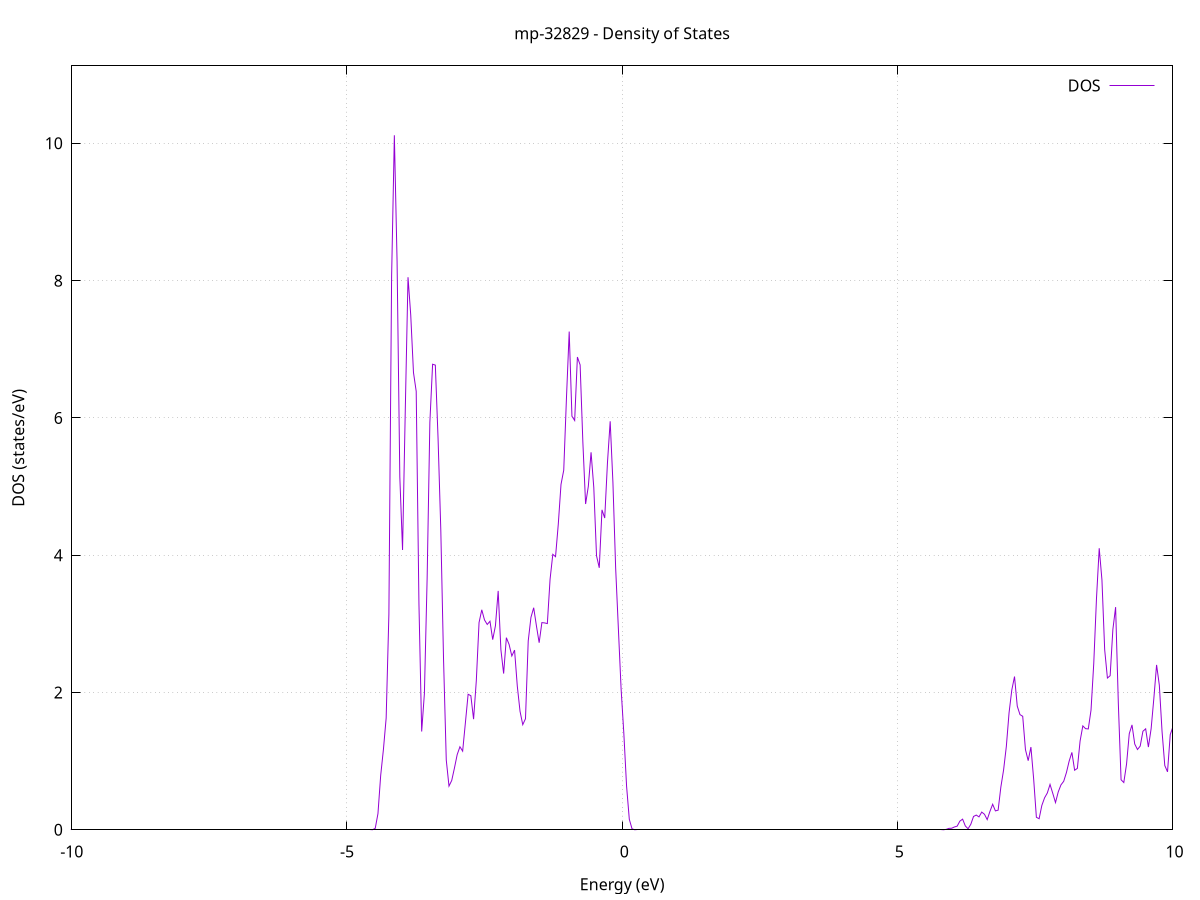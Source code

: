 set title 'mp-32829 - Density of States'
set xlabel 'Energy (eV)'
set ylabel 'DOS (states/eV)'
set grid
set xrange [-10:10]
set yrange [0:11.129]
set xzeroaxis lt -1
set terminal png size 800,600
set output 'mp-32829_dos_gnuplot.png'
plot '-' using 1:2 with lines title 'DOS'
-75.126200 0.000000
-75.076500 0.000000
-75.026900 0.000000
-74.977300 0.000000
-74.927600 0.000000
-74.878000 0.000000
-74.828300 0.000000
-74.778700 0.000000
-74.729100 0.000000
-74.679400 0.000000
-74.629800 0.000000
-74.580100 0.000000
-74.530500 0.000000
-74.480900 0.000000
-74.431200 0.000000
-74.381600 0.000000
-74.331900 0.000000
-74.282300 0.000000
-74.232600 0.000000
-74.183000 0.000000
-74.133400 0.000000
-74.083700 0.000000
-74.034100 0.000000
-73.984400 0.000000
-73.934800 0.000000
-73.885200 0.000000
-73.835500 0.000000
-73.785900 0.000000
-73.736200 0.000000
-73.686600 0.000000
-73.636900 0.000000
-73.587300 0.000000
-73.537700 0.000000
-73.488000 0.000000
-73.438400 0.000000
-73.388700 0.000000
-73.339100 0.000000
-73.289500 0.000000
-73.239800 0.000000
-73.190200 0.000000
-73.140500 0.000000
-73.090900 0.000000
-73.041300 0.000000
-72.991600 0.000000
-72.942000 0.000000
-72.892300 0.000000
-72.842700 0.000000
-72.793000 0.000000
-72.743400 0.000000
-72.693800 0.000000
-72.644100 0.000000
-72.594500 0.000000
-72.544800 0.000000
-72.495200 0.000000
-72.445600 0.000000
-72.395900 0.000000
-72.346300 0.000000
-72.296600 0.000000
-72.247000 0.000000
-72.197300 0.000000
-72.147700 0.000000
-72.098100 0.000000
-72.048400 0.000000
-71.998800 0.000000
-71.949100 0.000000
-71.899500 0.000000
-71.849900 0.000000
-71.800200 0.000000
-71.750600 0.000000
-71.700900 0.000000
-71.651300 0.000000
-71.601700 0.000000
-71.552000 0.000000
-71.502400 0.000000
-71.452700 0.000000
-71.403100 0.000000
-71.353400 0.000000
-71.303800 0.000000
-71.254200 0.000000
-71.204500 0.000000
-71.154900 0.000000
-71.105200 0.000000
-71.055600 0.000000
-71.006000 0.000000
-70.956300 0.000000
-70.906700 0.000000
-70.857000 0.000000
-70.807400 0.000000
-70.757700 0.000400
-70.708100 0.072500
-70.658500 1.942000
-70.608800 9.040700
-70.559200 7.857200
-70.509500 3.198800
-70.459900 14.294000
-70.410300 19.071900
-70.360600 4.747600
-70.311000 0.206900
-70.261300 0.001500
-70.211700 0.000000
-70.162100 0.000000
-70.112400 0.000000
-70.062800 0.000000
-70.013100 0.000000
-69.963500 0.000000
-69.913800 0.000000
-69.864200 0.000000
-69.814600 0.000000
-69.764900 0.000000
-69.715300 0.000000
-69.665600 0.000000
-69.616000 0.000000
-69.566400 0.000000
-69.516700 0.000000
-69.467100 0.000000
-69.417400 0.000000
-69.367800 0.000000
-69.318100 0.000000
-69.268500 0.000000
-69.218900 0.000000
-69.169200 0.000000
-69.119600 0.000000
-69.069900 0.000000
-69.020300 0.000000
-68.970700 0.000000
-68.921000 0.000000
-68.871400 0.000000
-68.821700 0.000000
-68.772100 0.000000
-68.722500 0.000000
-68.672800 0.000000
-68.623200 0.000000
-68.573500 0.000000
-68.523900 0.000000
-68.474200 0.000000
-68.424600 0.000000
-68.375000 0.000000
-68.325300 0.000000
-68.275700 0.000000
-68.226000 0.000000
-68.176400 0.000000
-68.126800 0.000000
-68.077100 0.000000
-68.027500 0.000000
-67.977800 0.000000
-67.928200 0.000000
-67.878500 0.000000
-67.828900 0.000000
-67.779300 0.000000
-67.729600 0.000000
-67.680000 0.000000
-67.630300 0.000000
-67.580700 0.000000
-67.531100 0.000000
-67.481400 0.000000
-67.431800 0.000000
-67.382100 0.000000
-67.332500 0.000000
-67.282900 0.000000
-67.233200 0.000000
-67.183600 0.000000
-67.133900 0.000000
-67.084300 0.000000
-67.034600 0.000000
-66.985000 0.000000
-66.935400 0.000000
-66.885700 0.000000
-66.836100 0.000000
-66.786400 0.000000
-66.736800 0.000000
-66.687200 0.000000
-66.637500 0.000000
-66.587900 0.000000
-66.538200 0.000000
-66.488600 0.000000
-66.438900 0.000000
-66.389300 0.000000
-66.339700 0.000000
-66.290000 0.000000
-66.240400 0.000000
-66.190700 0.000000
-66.141100 0.000000
-66.091500 0.000000
-66.041800 0.000000
-65.992200 0.000000
-65.942500 0.000000
-65.892900 0.000000
-65.843300 0.000000
-65.793600 0.000000
-65.744000 0.000000
-65.694300 0.000000
-65.644700 0.000000
-65.595000 0.000000
-65.545400 0.000000
-65.495800 0.000000
-65.446100 0.000000
-65.396500 0.000000
-65.346800 0.000000
-65.297200 0.000000
-65.247600 0.000000
-65.197900 0.000000
-65.148300 0.000000
-65.098600 0.000000
-65.049000 0.000000
-64.999300 0.000000
-64.949700 0.000000
-64.900100 0.000000
-64.850400 0.000000
-64.800800 0.000000
-64.751100 0.000000
-64.701500 0.000000
-64.651900 0.000000
-64.602200 0.000000
-64.552600 0.000000
-64.502900 0.000000
-64.453300 0.000000
-64.403700 0.000000
-64.354000 0.000000
-64.304400 0.000000
-64.254700 0.000000
-64.205100 0.000000
-64.155400 0.000000
-64.105800 0.000000
-64.056200 0.000000
-64.006500 0.000000
-63.956900 0.000000
-63.907200 0.000000
-63.857600 0.000000
-63.808000 0.000000
-63.758300 0.000000
-63.708700 0.000000
-63.659000 0.000000
-63.609400 0.000000
-63.559700 0.000000
-63.510100 0.000000
-63.460500 0.000000
-63.410800 0.000000
-63.361200 0.000000
-63.311500 0.000000
-63.261900 0.000000
-63.212300 0.000000
-63.162600 0.000000
-63.113000 0.000000
-63.063300 0.000000
-63.013700 0.000000
-62.964100 0.000000
-62.914400 0.000000
-62.864800 0.000000
-62.815100 0.000000
-62.765500 0.000000
-62.715800 0.000000
-62.666200 0.000000
-62.616600 0.000000
-62.566900 0.000000
-62.517300 0.000000
-62.467600 0.000000
-62.418000 0.000000
-62.368400 0.000000
-62.318700 0.000000
-62.269100 0.000000
-62.219400 0.000000
-62.169800 0.000000
-62.120100 0.000000
-62.070500 0.000000
-62.020900 0.000000
-61.971200 0.000000
-61.921600 0.000000
-61.871900 0.000000
-61.822300 0.000000
-61.772700 0.000000
-61.723000 0.000000
-61.673400 0.000000
-61.623700 0.000000
-61.574100 0.000000
-61.524500 0.000000
-61.474800 0.000000
-61.425200 0.000000
-61.375500 0.000000
-61.325900 0.000000
-61.276200 0.000000
-61.226600 0.000000
-61.177000 0.000000
-61.127300 0.000000
-61.077700 0.000000
-61.028000 0.000000
-60.978400 0.000000
-60.928800 0.000000
-60.879100 0.000000
-60.829500 0.000000
-60.779800 0.000000
-60.730200 0.000000
-60.680500 0.000000
-60.630900 0.000000
-60.581300 0.000000
-60.531600 0.000000
-60.482000 0.000000
-60.432300 0.000000
-60.382700 0.000000
-60.333100 0.000000
-60.283400 0.000000
-60.233800 0.000000
-60.184100 0.000000
-60.134500 0.000000
-60.084900 0.000000
-60.035200 0.000000
-59.985600 0.000000
-59.935900 0.000000
-59.886300 0.000000
-59.836600 0.000000
-59.787000 0.000000
-59.737400 0.000000
-59.687700 0.000000
-59.638100 0.000000
-59.588400 0.000000
-59.538800 0.000000
-59.489200 0.000000
-59.439500 0.000000
-59.389900 0.000000
-59.340200 0.000000
-59.290600 0.000000
-59.240900 0.000000
-59.191300 0.000000
-59.141700 0.000000
-59.092000 0.000000
-59.042400 0.000000
-58.992700 0.000000
-58.943100 0.000000
-58.893500 0.000000
-58.843800 0.000000
-58.794200 0.000000
-58.744500 0.000000
-58.694900 0.000000
-58.645300 0.000000
-58.595600 0.000000
-58.546000 0.000000
-58.496300 0.000000
-58.446700 0.000000
-58.397000 0.000000
-58.347400 0.000000
-58.297800 0.000000
-58.248100 0.000000
-58.198500 0.000000
-58.148800 0.000000
-58.099200 0.000000
-58.049600 0.000000
-57.999900 0.000000
-57.950300 0.000000
-57.900600 0.000000
-57.851000 0.000000
-57.801300 0.000000
-57.751700 0.000000
-57.702100 0.000000
-57.652400 0.000000
-57.602800 0.000000
-57.553100 0.000000
-57.503500 0.000000
-57.453900 0.000000
-57.404200 0.000000
-57.354600 0.000000
-57.304900 0.000000
-57.255300 0.000000
-57.205700 0.000000
-57.156000 0.000000
-57.106400 0.000000
-57.056700 0.000000
-57.007100 0.000000
-56.957400 0.000000
-56.907800 0.000000
-56.858200 0.000000
-56.808500 0.000000
-56.758900 0.000000
-56.709200 0.000000
-56.659600 0.000000
-56.610000 0.000000
-56.560300 0.000000
-56.510700 0.000000
-56.461000 0.000000
-56.411400 0.000000
-56.361700 0.000000
-56.312100 0.000000
-56.262500 0.000000
-56.212800 0.000000
-56.163200 0.000000
-56.113500 0.000000
-56.063900 0.000000
-56.014300 0.000000
-55.964600 0.000000
-55.915000 0.000000
-55.865300 0.000000
-55.815700 0.000000
-55.766100 0.000000
-55.716400 0.000000
-55.666800 0.000000
-55.617100 0.000000
-55.567500 0.000000
-55.517800 0.000000
-55.468200 0.000000
-55.418600 0.000000
-55.368900 0.000000
-55.319300 0.000000
-55.269600 0.000000
-55.220000 0.000000
-55.170400 0.000000
-55.120700 0.000000
-55.071100 0.000000
-55.021400 0.000000
-54.971800 0.000000
-54.922100 0.000000
-54.872500 0.000000
-54.822900 0.000000
-54.773200 0.000000
-54.723600 0.000000
-54.673900 0.000000
-54.624300 0.000000
-54.574700 0.000000
-54.525000 0.000000
-54.475400 0.000000
-54.425700 0.000000
-54.376100 0.000000
-54.326500 0.000000
-54.276800 0.000000
-54.227200 0.000000
-54.177500 0.000000
-54.127900 0.000000
-54.078200 0.000000
-54.028600 0.000000
-53.979000 0.000000
-53.929300 0.000000
-53.879700 0.000000
-53.830000 0.000000
-53.780400 0.000000
-53.730800 0.000000
-53.681100 0.000000
-53.631500 0.000000
-53.581800 0.000000
-53.532200 0.000000
-53.482500 0.000000
-53.432900 0.000000
-53.383300 0.000000
-53.333600 0.000000
-53.284000 0.000000
-53.234300 0.000000
-53.184700 0.000000
-53.135100 0.000000
-53.085400 0.000000
-53.035800 0.000000
-52.986100 0.000000
-52.936500 0.000000
-52.886900 0.000000
-52.837200 0.000000
-52.787600 0.000000
-52.737900 0.000000
-52.688300 0.000000
-52.638600 0.000000
-52.589000 0.000000
-52.539400 0.000000
-52.489700 0.000000
-52.440100 0.000000
-52.390400 0.000000
-52.340800 0.000000
-52.291200 0.000000
-52.241500 0.000000
-52.191900 0.000000
-52.142200 0.000000
-52.092600 0.000000
-52.042900 0.000000
-51.993300 0.000000
-51.943700 0.000000
-51.894000 0.000000
-51.844400 0.000000
-51.794700 0.000000
-51.745100 0.000000
-51.695500 0.000000
-51.645800 0.000000
-51.596200 0.000000
-51.546500 0.000000
-51.496900 0.000000
-51.447300 0.000000
-51.397600 0.000000
-51.348000 0.000000
-51.298300 0.000000
-51.248700 0.000000
-51.199000 0.000000
-51.149400 0.000000
-51.099800 0.000000
-51.050100 0.000000
-51.000500 0.000000
-50.950800 0.000000
-50.901200 0.000000
-50.851600 0.000000
-50.801900 0.000000
-50.752300 0.000000
-50.702600 0.000000
-50.653000 0.000000
-50.603300 0.000000
-50.553700 0.000000
-50.504100 0.000000
-50.454400 0.000000
-50.404800 0.000000
-50.355100 0.000000
-50.305500 0.000000
-50.255900 0.000000
-50.206200 0.000000
-50.156600 0.000000
-50.106900 0.000000
-50.057300 0.000000
-50.007700 0.000000
-49.958000 0.000000
-49.908400 0.000000
-49.858700 0.000000
-49.809100 0.000000
-49.759400 0.000000
-49.709800 0.000000
-49.660200 0.000000
-49.610500 0.000000
-49.560900 0.000000
-49.511200 0.000000
-49.461600 0.000000
-49.412000 0.000000
-49.362300 0.000000
-49.312700 0.000000
-49.263000 0.000000
-49.213400 0.000000
-49.163700 0.000000
-49.114100 0.000000
-49.064500 0.000000
-49.014800 0.000000
-48.965200 0.000000
-48.915500 0.000000
-48.865900 0.000000
-48.816300 0.000000
-48.766600 0.000000
-48.717000 0.000000
-48.667300 0.000000
-48.617700 0.000000
-48.568100 0.000000
-48.518400 0.000000
-48.468800 0.000000
-48.419100 0.000000
-48.369500 0.000000
-48.319800 0.000000
-48.270200 0.000000
-48.220600 0.000000
-48.170900 0.000000
-48.121300 0.000000
-48.071600 0.000000
-48.022000 0.000000
-47.972400 0.000000
-47.922700 0.000000
-47.873100 0.000000
-47.823400 0.000000
-47.773800 0.000000
-47.724100 0.000000
-47.674500 0.000000
-47.624900 0.000000
-47.575200 0.000000
-47.525600 0.000000
-47.475900 0.000000
-47.426300 0.000000
-47.376700 0.000000
-47.327000 0.000000
-47.277400 0.000000
-47.227700 0.000000
-47.178100 0.000000
-47.128400 0.000000
-47.078800 0.000000
-47.029200 0.000000
-46.979500 0.000000
-46.929900 0.000000
-46.880200 0.000000
-46.830600 0.000000
-46.781000 0.000000
-46.731300 0.000000
-46.681700 0.000000
-46.632000 0.000000
-46.582400 0.000000
-46.532800 0.000000
-46.483100 0.000000
-46.433500 0.000000
-46.383800 0.000000
-46.334200 0.000000
-46.284500 0.000000
-46.234900 0.000000
-46.185300 0.000000
-46.135600 0.000000
-46.086000 0.000000
-46.036300 0.000000
-45.986700 0.000000
-45.937100 0.000000
-45.887400 0.000000
-45.837800 0.000000
-45.788100 0.000000
-45.738500 0.000000
-45.688800 0.000000
-45.639200 0.000000
-45.589600 0.000000
-45.539900 0.000000
-45.490300 0.000000
-45.440600 0.000000
-45.391000 0.000000
-45.341400 0.000000
-45.291700 0.000000
-45.242100 0.000000
-45.192400 0.000000
-45.142800 0.000000
-45.093200 0.000000
-45.043500 0.000000
-44.993900 0.000000
-44.944200 0.000000
-44.894600 0.000000
-44.844900 0.000000
-44.795300 0.000000
-44.745700 0.000000
-44.696000 0.000000
-44.646400 0.000000
-44.596700 0.000000
-44.547100 0.000000
-44.497500 0.000000
-44.447800 0.000000
-44.398200 0.000000
-44.348500 0.000000
-44.298900 0.000000
-44.249200 0.000000
-44.199600 0.000000
-44.150000 0.000000
-44.100300 0.000000
-44.050700 0.000000
-44.001000 0.000000
-43.951400 0.000000
-43.901800 0.000000
-43.852100 0.000000
-43.802500 0.000000
-43.752800 0.000000
-43.703200 0.000000
-43.653600 0.000000
-43.603900 0.000000
-43.554300 0.000000
-43.504600 0.000000
-43.455000 0.000000
-43.405300 0.000000
-43.355700 0.000000
-43.306100 0.000000
-43.256400 0.000000
-43.206800 0.000000
-43.157100 0.000000
-43.107500 0.000000
-43.057900 0.000000
-43.008200 0.000000
-42.958600 0.000000
-42.908900 0.000000
-42.859300 0.000000
-42.809600 0.000000
-42.760000 0.000000
-42.710400 0.000000
-42.660700 0.000000
-42.611100 0.000000
-42.561400 0.000000
-42.511800 0.000000
-42.462200 0.000000
-42.412500 0.000000
-42.362900 0.000000
-42.313200 0.000000
-42.263600 0.000000
-42.214000 0.000000
-42.164300 0.000000
-42.114700 0.000000
-42.065000 0.000000
-42.015400 0.000000
-41.965700 0.000000
-41.916100 0.000000
-41.866500 0.000000
-41.816800 0.000000
-41.767200 0.000000
-41.717500 0.000000
-41.667900 0.000000
-41.618300 0.000000
-41.568600 0.000000
-41.519000 0.000000
-41.469300 0.000000
-41.419700 0.000000
-41.370000 0.000000
-41.320400 0.000000
-41.270800 0.000000
-41.221100 0.000000
-41.171500 0.000000
-41.121800 0.000000
-41.072200 0.000000
-41.022600 0.000000
-40.972900 0.000000
-40.923300 0.000000
-40.873600 0.000000
-40.824000 0.000000
-40.774400 0.000000
-40.724700 0.000000
-40.675100 0.000000
-40.625400 0.000000
-40.575800 0.000000
-40.526100 0.000000
-40.476500 0.000000
-40.426900 0.000000
-40.377200 0.000000
-40.327600 0.000000
-40.277900 0.000000
-40.228300 0.000000
-40.178700 0.000000
-40.129000 0.000000
-40.079400 0.000000
-40.029700 0.000000
-39.980100 0.000000
-39.930400 0.000000
-39.880800 0.000000
-39.831200 0.000000
-39.781500 0.000000
-39.731900 0.000000
-39.682200 0.000000
-39.632600 0.000000
-39.583000 0.000000
-39.533300 0.000000
-39.483700 0.000000
-39.434000 0.000000
-39.384400 0.000000
-39.334800 0.000000
-39.285100 0.000000
-39.235500 0.000000
-39.185800 0.000000
-39.136200 0.000000
-39.086500 0.000000
-39.036900 0.000000
-38.987300 0.000000
-38.937600 0.000000
-38.888000 0.000000
-38.838300 0.000000
-38.788700 0.000000
-38.739100 0.000000
-38.689400 0.000000
-38.639800 0.000000
-38.590100 0.000000
-38.540500 0.000000
-38.490800 0.000000
-38.441200 0.000000
-38.391600 0.000000
-38.341900 0.000000
-38.292300 0.000000
-38.242600 0.000000
-38.193000 0.000000
-38.143400 0.000000
-38.093700 0.000000
-38.044100 0.000000
-37.994400 0.000000
-37.944800 0.000000
-37.895200 0.000000
-37.845500 0.000000
-37.795900 0.000000
-37.746200 0.000000
-37.696600 0.000000
-37.646900 0.000000
-37.597300 0.000000
-37.547700 0.000000
-37.498000 0.000000
-37.448400 0.000000
-37.398700 0.000000
-37.349100 0.000000
-37.299500 0.000000
-37.249800 0.000000
-37.200200 0.000000
-37.150500 0.000000
-37.100900 0.000000
-37.051200 0.000000
-37.001600 0.000000
-36.952000 0.000000
-36.902300 0.000000
-36.852700 0.000000
-36.803000 0.000000
-36.753400 0.000000
-36.703800 0.000000
-36.654100 0.000000
-36.604500 0.000000
-36.554800 0.000000
-36.505200 0.000000
-36.455600 0.000000
-36.405900 0.000000
-36.356300 0.000000
-36.306600 0.000000
-36.257000 0.000000
-36.207300 0.000000
-36.157700 0.000000
-36.108100 0.000000
-36.058400 0.000000
-36.008800 0.000000
-35.959100 0.000000
-35.909500 0.000000
-35.859900 0.000000
-35.810200 0.000000
-35.760600 0.000000
-35.710900 0.000000
-35.661300 0.000000
-35.611600 0.000000
-35.562000 0.000000
-35.512400 0.000000
-35.462700 0.000000
-35.413100 0.000000
-35.363400 0.000000
-35.313800 0.000000
-35.264200 0.000000
-35.214500 0.000000
-35.164900 0.000000
-35.115200 0.000000
-35.065600 0.000000
-35.016000 0.000000
-34.966300 0.000000
-34.916700 0.000000
-34.867000 0.000000
-34.817400 0.000000
-34.767700 0.000000
-34.718100 0.000000
-34.668500 0.000000
-34.618800 0.000000
-34.569200 0.000000
-34.519500 0.000000
-34.469900 0.000000
-34.420300 0.000000
-34.370600 0.000000
-34.321000 0.000000
-34.271300 0.000000
-34.221700 0.000000
-34.172000 0.000000
-34.122400 0.000000
-34.072800 0.000000
-34.023100 0.000000
-33.973500 0.000000
-33.923800 0.000000
-33.874200 0.000000
-33.824600 0.000000
-33.774900 0.000000
-33.725300 0.000000
-33.675600 0.000000
-33.626000 0.000000
-33.576400 0.000000
-33.526700 0.000000
-33.477100 0.000000
-33.427400 0.000000
-33.377800 0.000000
-33.328100 0.000000
-33.278500 0.000000
-33.228900 0.000000
-33.179200 0.000000
-33.129600 0.000000
-33.079900 0.000000
-33.030300 0.000000
-32.980700 0.000000
-32.931000 0.000000
-32.881400 0.000000
-32.831700 0.000000
-32.782100 0.000000
-32.732400 0.000000
-32.682800 0.000000
-32.633200 0.000000
-32.583500 0.000000
-32.533900 0.000000
-32.484200 0.000000
-32.434600 0.000000
-32.385000 0.000000
-32.335300 0.000000
-32.285700 0.000000
-32.236000 0.000000
-32.186400 0.000000
-32.136800 0.000000
-32.087100 0.000000
-32.037500 0.000000
-31.987800 0.000000
-31.938200 0.000000
-31.888500 0.000000
-31.838900 0.000000
-31.789300 0.000000
-31.739600 0.000000
-31.690000 0.000000
-31.640300 0.000000
-31.590700 0.000000
-31.541100 0.000000
-31.491400 0.000000
-31.441800 0.000000
-31.392100 0.000000
-31.342500 0.000000
-31.292800 0.000000
-31.243200 0.000000
-31.193600 0.000000
-31.143900 0.000000
-31.094300 0.000000
-31.044600 0.000000
-30.995000 0.000000
-30.945400 0.000000
-30.895700 0.000000
-30.846100 0.000000
-30.796400 0.000000
-30.746800 0.000000
-30.697200 0.000000
-30.647500 0.000000
-30.597900 0.000000
-30.548200 0.000000
-30.498600 0.000000
-30.448900 0.000000
-30.399300 0.000000
-30.349700 0.000000
-30.300000 0.000000
-30.250400 0.000000
-30.200700 0.000000
-30.151100 0.000000
-30.101500 0.000000
-30.051800 0.000000
-30.002200 0.000000
-29.952500 0.000000
-29.902900 0.000000
-29.853200 0.000000
-29.803600 0.000000
-29.754000 0.000000
-29.704300 0.000000
-29.654700 0.000000
-29.605000 0.000000
-29.555400 0.000000
-29.505800 0.000000
-29.456100 0.000000
-29.406500 0.000000
-29.356800 0.000000
-29.307200 0.000000
-29.257600 0.000000
-29.207900 0.000000
-29.158300 0.000000
-29.108600 0.000000
-29.059000 0.000000
-29.009300 0.000000
-28.959700 0.000000
-28.910100 0.000000
-28.860400 0.000000
-28.810800 0.000000
-28.761100 0.000000
-28.711500 0.000000
-28.661900 0.000000
-28.612200 0.000000
-28.562600 0.000000
-28.512900 0.000000
-28.463300 0.000000
-28.413600 0.000000
-28.364000 0.000000
-28.314400 0.000000
-28.264700 0.000000
-28.215100 0.000000
-28.165400 0.000000
-28.115800 0.000000
-28.066200 0.000000
-28.016500 0.000000
-27.966900 0.000000
-27.917200 0.000000
-27.867600 0.000000
-27.818000 0.000000
-27.768300 0.000000
-27.718700 0.000000
-27.669000 0.000000
-27.619400 0.000000
-27.569700 0.000000
-27.520100 0.000000
-27.470500 0.000000
-27.420800 0.000000
-27.371200 0.000000
-27.321500 0.000000
-27.271900 0.000000
-27.222300 0.000000
-27.172600 0.000000
-27.123000 0.000000
-27.073300 0.000000
-27.023700 0.000000
-26.974000 0.000000
-26.924400 0.000000
-26.874800 0.000000
-26.825100 0.000000
-26.775500 0.000000
-26.725800 0.000000
-26.676200 0.000000
-26.626600 0.000000
-26.576900 0.000000
-26.527300 0.000000
-26.477600 0.000000
-26.428000 0.000000
-26.378400 0.000000
-26.328700 0.000000
-26.279100 0.000000
-26.229400 0.000000
-26.179800 0.000000
-26.130100 0.000000
-26.080500 0.000000
-26.030900 0.000000
-25.981200 0.000000
-25.931600 0.000000
-25.881900 0.000000
-25.832300 0.000000
-25.782700 0.000000
-25.733000 0.000000
-25.683400 0.000000
-25.633700 0.000000
-25.584100 0.000000
-25.534400 0.000000
-25.484800 0.000000
-25.435200 0.000000
-25.385500 0.000000
-25.335900 0.000000
-25.286200 0.000000
-25.236600 0.000000
-25.187000 0.000000
-25.137300 0.000000
-25.087700 0.000000
-25.038000 0.000000
-24.988400 0.000000
-24.938800 0.000000
-24.889100 0.000000
-24.839500 0.000000
-24.789800 0.000000
-24.740200 0.000000
-24.690500 0.000000
-24.640900 0.000000
-24.591300 0.000000
-24.541600 0.000000
-24.492000 0.000000
-24.442300 0.000000
-24.392700 0.000000
-24.343100 0.000000
-24.293400 0.000000
-24.243800 0.000000
-24.194100 0.000000
-24.144500 0.000000
-24.094800 0.000000
-24.045200 0.000000
-23.995600 0.000000
-23.945900 0.000000
-23.896300 0.000000
-23.846600 0.000000
-23.797000 0.000000
-23.747400 0.000000
-23.697700 0.000000
-23.648100 0.000000
-23.598400 0.000000
-23.548800 0.000000
-23.499200 0.000000
-23.449500 0.000000
-23.399900 0.000000
-23.350200 0.000000
-23.300600 0.000000
-23.250900 0.000000
-23.201300 0.000000
-23.151700 0.000000
-23.102000 0.000000
-23.052400 0.000000
-23.002700 0.000000
-22.953100 0.000000
-22.903500 0.000000
-22.853800 0.000000
-22.804200 0.000000
-22.754500 0.000000
-22.704900 0.000000
-22.655200 0.000000
-22.605600 0.000000
-22.556000 0.000000
-22.506300 0.000000
-22.456700 0.000000
-22.407000 0.000000
-22.357400 0.000000
-22.307800 0.000000
-22.258100 0.000000
-22.208500 0.000000
-22.158800 0.000000
-22.109200 0.000000
-22.059600 0.000000
-22.009900 0.000000
-21.960300 0.000000
-21.910600 0.000000
-21.861000 0.000000
-21.811300 0.000000
-21.761700 0.000000
-21.712100 0.000000
-21.662400 0.000000
-21.612800 0.000000
-21.563100 0.000000
-21.513500 0.000000
-21.463900 0.000000
-21.414200 0.000000
-21.364600 0.000000
-21.314900 0.000000
-21.265300 0.000000
-21.215600 0.000000
-21.166000 0.000000
-21.116400 0.000000
-21.066700 0.000000
-21.017100 0.000000
-20.967400 0.000000
-20.917800 0.000000
-20.868200 0.000000
-20.818500 0.000000
-20.768900 0.000000
-20.719200 0.000000
-20.669600 0.000000
-20.620000 0.000000
-20.570300 0.000000
-20.520700 0.000000
-20.471000 0.000000
-20.421400 0.000000
-20.371700 0.000000
-20.322100 0.000000
-20.272500 0.000000
-20.222800 0.000000
-20.173200 0.000000
-20.123500 0.000000
-20.073900 0.000000
-20.024300 0.000000
-19.974600 0.000000
-19.925000 0.000000
-19.875300 0.000000
-19.825700 0.000000
-19.776000 0.000000
-19.726400 0.000000
-19.676800 0.000000
-19.627100 0.000000
-19.577500 0.000000
-19.527800 0.000000
-19.478200 0.000000
-19.428600 0.000000
-19.378900 0.000000
-19.329300 0.000000
-19.279600 0.000000
-19.230000 0.000000
-19.180400 0.000000
-19.130700 0.000000
-19.081100 0.000000
-19.031400 0.000000
-18.981800 0.000000
-18.932100 0.000000
-18.882500 0.000000
-18.832900 0.000000
-18.783200 0.000000
-18.733600 0.000000
-18.683900 0.000000
-18.634300 0.000000
-18.584700 0.000000
-18.535000 0.000000
-18.485400 0.000000
-18.435700 0.000000
-18.386100 0.000000
-18.336400 0.000000
-18.286800 0.000000
-18.237200 0.000000
-18.187500 0.000000
-18.137900 0.000000
-18.088200 0.000000
-18.038600 0.000000
-17.989000 0.000000
-17.939300 0.000000
-17.889700 0.000000
-17.840000 0.000000
-17.790400 0.000000
-17.740700 0.000000
-17.691100 0.000000
-17.641500 0.000000
-17.591800 0.000000
-17.542200 0.000000
-17.492500 0.000000
-17.442900 0.000000
-17.393300 0.000000
-17.343600 0.000000
-17.294000 0.000000
-17.244300 0.000000
-17.194700 0.000000
-17.145100 0.000000
-17.095400 0.000000
-17.045800 0.000000
-16.996100 0.000000
-16.946500 0.000000
-16.896800 0.000000
-16.847200 0.000000
-16.797600 0.000000
-16.747900 0.000000
-16.698300 0.000000
-16.648600 0.000000
-16.599000 0.000000
-16.549400 0.000000
-16.499700 0.000000
-16.450100 0.000000
-16.400400 0.000000
-16.350800 0.000000
-16.301100 0.000000
-16.251500 0.000000
-16.201900 0.000000
-16.152200 0.000000
-16.102600 0.000000
-16.052900 0.000000
-16.003300 0.000000
-15.953700 0.000000
-15.904000 0.000000
-15.854400 0.000000
-15.804700 0.000000
-15.755100 0.000000
-15.705500 0.000000
-15.655800 0.000000
-15.606200 0.000000
-15.556500 0.000000
-15.506900 0.000000
-15.457200 0.000000
-15.407600 0.000000
-15.358000 0.000000
-15.308300 0.000000
-15.258700 0.000000
-15.209000 0.000000
-15.159400 0.000000
-15.109800 0.000000
-15.060100 0.000000
-15.010500 0.000000
-14.960800 0.000000
-14.911200 0.000000
-14.861500 0.000000
-14.811900 0.000000
-14.762300 0.000000
-14.712600 0.000000
-14.663000 0.000100
-14.613300 0.007100
-14.563700 0.089800
-14.514100 0.344200
-14.464400 0.656300
-14.414800 0.888500
-14.365100 1.143900
-14.315500 1.380100
-14.265900 1.597500
-14.216200 2.006000
-14.166600 2.325000
-14.116900 2.948000
-14.067300 3.326900
-14.017600 3.044400
-13.968000 2.982300
-13.918400 3.825800
-13.868700 5.709300
-13.819100 8.049200
-13.769400 10.055900
-13.719800 10.633400
-13.670200 9.309300
-13.620500 6.595500
-13.570900 3.095900
-13.521200 0.540200
-13.471600 0.023000
-13.421900 0.000200
-13.372300 0.000000
-13.322700 0.000000
-13.273000 0.000000
-13.223400 0.000000
-13.173700 0.000000
-13.124100 0.000000
-13.074500 0.000000
-13.024800 0.000000
-12.975200 0.000000
-12.925500 0.000000
-12.875900 0.000000
-12.826300 0.000000
-12.776600 0.000000
-12.727000 0.000000
-12.677300 0.000000
-12.627700 0.000000
-12.578000 0.000000
-12.528400 0.000000
-12.478800 0.000000
-12.429100 0.000000
-12.379500 0.000000
-12.329800 0.000000
-12.280200 0.000000
-12.230600 0.000000
-12.180900 0.000000
-12.131300 0.000000
-12.081600 0.000000
-12.032000 0.000000
-11.982300 0.000000
-11.932700 0.000000
-11.883100 0.000000
-11.833400 0.000000
-11.783800 0.000000
-11.734100 0.000000
-11.684500 0.000000
-11.634900 0.000000
-11.585200 0.000000
-11.535600 0.000000
-11.485900 0.000000
-11.436300 0.000000
-11.386700 0.000000
-11.337000 0.000000
-11.287400 0.000000
-11.237700 0.000000
-11.188100 0.000000
-11.138400 0.000000
-11.088800 0.000000
-11.039200 0.000000
-10.989500 0.000000
-10.939900 0.000000
-10.890200 0.000000
-10.840600 0.000000
-10.791000 0.000000
-10.741300 0.000000
-10.691700 0.000000
-10.642000 0.000000
-10.592400 0.000000
-10.542700 0.000000
-10.493100 0.000000
-10.443500 0.000000
-10.393800 0.000000
-10.344200 0.000000
-10.294500 0.000000
-10.244900 0.000000
-10.195300 0.000000
-10.145600 0.000000
-10.096000 0.000000
-10.046300 0.000000
-9.996700 0.000000
-9.947100 0.000000
-9.897400 0.000000
-9.847800 0.000000
-9.798100 0.000000
-9.748500 0.000000
-9.698800 0.000000
-9.649200 0.000000
-9.599600 0.000000
-9.549900 0.000000
-9.500300 0.000000
-9.450600 0.000000
-9.401000 0.000000
-9.351400 0.000000
-9.301700 0.000000
-9.252100 0.000000
-9.202400 0.000000
-9.152800 0.000000
-9.103100 0.000000
-9.053500 0.000000
-9.003900 0.000000
-8.954200 0.000000
-8.904600 0.000000
-8.854900 0.000000
-8.805300 0.000000
-8.755700 0.000000
-8.706000 0.000000
-8.656400 0.000000
-8.606700 0.000000
-8.557100 0.000000
-8.507500 0.000000
-8.457800 0.000000
-8.408200 0.000000
-8.358500 0.000000
-8.308900 0.000000
-8.259200 0.000000
-8.209600 0.000000
-8.160000 0.000000
-8.110300 0.000000
-8.060700 0.000000
-8.011000 0.000000
-7.961400 0.000000
-7.911800 0.000000
-7.862100 0.000000
-7.812500 0.000000
-7.762800 0.000000
-7.713200 0.000000
-7.663500 0.000000
-7.613900 0.000000
-7.564300 0.000000
-7.514600 0.000000
-7.465000 0.000000
-7.415300 0.000000
-7.365700 0.000000
-7.316100 0.000000
-7.266400 0.000000
-7.216800 0.000000
-7.167100 0.000000
-7.117500 0.000000
-7.067900 0.000000
-7.018200 0.000000
-6.968600 0.000000
-6.918900 0.000000
-6.869300 0.000000
-6.819600 0.000000
-6.770000 0.000000
-6.720400 0.000000
-6.670700 0.000000
-6.621100 0.000000
-6.571400 0.000000
-6.521800 0.000000
-6.472200 0.000000
-6.422500 0.000000
-6.372900 0.000000
-6.323200 0.000000
-6.273600 0.000000
-6.223900 0.000000
-6.174300 0.000000
-6.124700 0.000000
-6.075000 0.000000
-6.025400 0.000000
-5.975700 0.000000
-5.926100 0.000000
-5.876500 0.000000
-5.826800 0.000000
-5.777200 0.000000
-5.727500 0.000000
-5.677900 0.000000
-5.628300 0.000000
-5.578600 0.000000
-5.529000 0.000000
-5.479300 0.000000
-5.429700 0.000000
-5.380000 0.000000
-5.330400 0.000000
-5.280800 0.000000
-5.231100 0.000000
-5.181500 0.000000
-5.131800 0.000000
-5.082200 0.000000
-5.032600 0.000000
-4.982900 0.000000
-4.933300 0.000000
-4.883600 0.000000
-4.834000 0.000000
-4.784300 0.000000
-4.734700 0.000000
-4.685100 0.000000
-4.635400 0.000000
-4.585800 0.000000
-4.536100 0.000500
-4.486500 0.020600
-4.436900 0.235300
-4.387200 0.792900
-4.337600 1.170500
-4.287900 1.627000
-4.238300 3.140500
-4.188700 8.062500
-4.139000 10.117700
-4.089400 8.277200
-4.039700 5.140800
-3.990100 4.075900
-3.940400 6.117200
-3.890800 8.050100
-3.841200 7.498100
-3.791500 6.661600
-3.741900 6.387800
-3.692200 3.292100
-3.642600 1.431300
-3.593000 1.985600
-3.543300 3.665900
-3.493700 5.936000
-3.444000 6.782200
-3.394400 6.769700
-3.344700 5.699300
-3.295100 4.368500
-3.245500 2.493900
-3.195800 1.017000
-3.146200 0.636200
-3.096500 0.718500
-3.046900 0.900100
-2.997300 1.095000
-2.947600 1.209200
-2.898000 1.145500
-2.848300 1.558100
-2.798700 1.974100
-2.749100 1.953500
-2.699400 1.611500
-2.649800 2.171700
-2.600100 3.019300
-2.550500 3.204700
-2.500800 3.056400
-2.451200 2.991400
-2.401600 3.037700
-2.351900 2.770100
-2.302300 2.972000
-2.252600 3.480000
-2.203000 2.622900
-2.153400 2.275700
-2.103700 2.798700
-2.054100 2.700000
-2.004400 2.531800
-1.954800 2.617700
-1.905100 2.092400
-1.855500 1.726300
-1.805900 1.531000
-1.756200 1.617800
-1.706600 2.751000
-1.656900 3.094800
-1.607300 3.234800
-1.557700 2.971300
-1.508000 2.725000
-1.458400 3.018100
-1.408700 3.013700
-1.359100 3.004200
-1.309500 3.650400
-1.259800 4.012900
-1.210200 3.978800
-1.160500 4.449800
-1.110900 5.030900
-1.061200 5.239000
-1.011600 6.293700
-0.962000 7.258400
-0.912300 6.025000
-0.862700 5.962700
-0.813000 6.887100
-0.763400 6.772200
-0.713800 5.645700
-0.664100 4.746100
-0.614500 5.003700
-0.564800 5.499200
-0.515200 4.986700
-0.465500 3.992100
-0.415900 3.816500
-0.366300 4.661100
-0.316600 4.541600
-0.267000 5.344600
-0.217300 5.950800
-0.167700 5.061600
-0.118100 3.816000
-0.068400 2.927800
-0.018800 2.048700
0.030900 1.401400
0.080500 0.635300
0.130100 0.152500
0.179800 0.013400
0.229400 0.000300
0.279100 0.000000
0.328700 0.000000
0.378400 0.000000
0.428000 0.000000
0.477600 0.000000
0.527300 0.000000
0.576900 0.000000
0.626600 0.000000
0.676200 0.000000
0.725800 0.000000
0.775500 0.000000
0.825100 0.000000
0.874800 0.000000
0.924400 0.000000
0.974100 0.000000
1.023700 0.000000
1.073300 0.000000
1.123000 0.000000
1.172600 0.000000
1.222300 0.000000
1.271900 0.000000
1.321500 0.000000
1.371200 0.000000
1.420800 0.000000
1.470500 0.000000
1.520100 0.000000
1.569700 0.000000
1.619400 0.000000
1.669000 0.000000
1.718700 0.000000
1.768300 0.000000
1.818000 0.000000
1.867600 0.000000
1.917200 0.000000
1.966900 0.000000
2.016500 0.000000
2.066200 0.000000
2.115800 0.000000
2.165400 0.000000
2.215100 0.000000
2.264700 0.000000
2.314400 0.000000
2.364000 0.000000
2.413700 0.000000
2.463300 0.000000
2.512900 0.000000
2.562600 0.000000
2.612200 0.000000
2.661900 0.000000
2.711500 0.000000
2.761100 0.000000
2.810800 0.000000
2.860400 0.000000
2.910100 0.000000
2.959700 0.000000
3.009300 0.000000
3.059000 0.000000
3.108600 0.000000
3.158300 0.000000
3.207900 0.000000
3.257600 0.000000
3.307200 0.000000
3.356800 0.000000
3.406500 0.000000
3.456100 0.000000
3.505800 0.000000
3.555400 0.000000
3.605000 0.000000
3.654700 0.000000
3.704300 0.000000
3.754000 0.000000
3.803600 0.000000
3.853300 0.000000
3.902900 0.000000
3.952500 0.000000
4.002200 0.000000
4.051800 0.000000
4.101500 0.000000
4.151100 0.000000
4.200700 0.000000
4.250400 0.000000
4.300000 0.000000
4.349700 0.000000
4.399300 0.000000
4.448900 0.000000
4.498600 0.000000
4.548200 0.000000
4.597900 0.000000
4.647500 0.000000
4.697200 0.000000
4.746800 0.000000
4.796400 0.000000
4.846100 0.000000
4.895700 0.000000
4.945400 0.000000
4.995000 0.000000
5.044600 0.000000
5.094300 0.000000
5.143900 0.000000
5.193600 0.000000
5.243200 0.000000
5.292900 0.000000
5.342500 0.000000
5.392100 0.000000
5.441800 0.000000
5.491400 0.000000
5.541100 0.000000
5.590700 0.000000
5.640300 0.000000
5.690000 0.000000
5.739600 0.000000
5.789300 0.000000
5.838900 0.000300
5.888500 0.006000
5.938200 0.020500
5.987800 0.022400
6.037500 0.040900
6.087100 0.052700
6.136800 0.126300
6.186400 0.154800
6.236000 0.055200
6.285700 0.014900
6.335300 0.079800
6.385000 0.194600
6.434600 0.214100
6.484200 0.187800
6.533900 0.257700
6.583500 0.226000
6.633200 0.148000
6.682800 0.267600
6.732500 0.371600
6.782100 0.275000
6.831700 0.285700
6.881400 0.623000
6.931000 0.871700
6.980700 1.212500
7.030300 1.704600
7.079900 2.035100
7.129600 2.232300
7.179200 1.801600
7.228900 1.677400
7.278500 1.652900
7.328100 1.168000
7.377800 1.006800
7.427400 1.205200
7.477100 0.741900
7.526700 0.182100
7.576400 0.160900
7.626000 0.354600
7.675600 0.465400
7.725300 0.535700
7.774900 0.660800
7.824600 0.530600
7.874200 0.396300
7.923800 0.551300
7.973500 0.654100
8.023100 0.706200
8.072800 0.833700
8.122400 1.000700
8.172100 1.127400
8.221700 0.867200
8.271300 0.894500
8.321000 1.292900
8.370600 1.513300
8.420300 1.473000
8.469900 1.469100
8.519500 1.742900
8.569200 2.422100
8.618800 3.369400
8.668500 4.101600
8.718100 3.639000
8.767700 2.623600
8.817400 2.210900
8.867000 2.244400
8.916700 2.918700
8.966300 3.243900
9.016000 1.837500
9.065600 0.728600
9.115200 0.688300
9.164900 0.955900
9.214500 1.400200
9.264200 1.527900
9.313800 1.249100
9.363400 1.169600
9.413100 1.218800
9.462700 1.435400
9.512400 1.470800
9.562000 1.204600
9.611700 1.472600
9.661300 1.914800
9.710900 2.402100
9.760600 2.107200
9.810200 1.431800
9.859900 0.936200
9.909500 0.843900
9.959100 1.386500
10.008800 1.502500
10.058400 1.612800
10.108100 2.039400
10.157700 2.443200
10.207400 2.671700
10.257000 2.213600
10.306600 1.856500
10.356300 2.009900
10.405900 2.025500
10.455600 2.374400
10.505200 2.651900
10.554800 2.904800
10.604500 2.743700
10.654100 2.546800
10.703800 1.593200
10.753400 2.081100
10.803000 2.960600
10.852700 2.649800
10.902300 1.952700
10.952000 1.841500
11.001600 1.683300
11.051300 1.487700
11.100900 1.324100
11.150500 1.397000
11.200200 1.528300
11.249800 2.244300
11.299500 2.921700
11.349100 3.214400
11.398700 3.512200
11.448400 3.156700
11.498000 3.103700
11.547700 2.461700
11.597300 2.410700
11.647000 3.397100
11.696600 3.327500
11.746200 3.320600
11.795900 2.887700
11.845500 2.547500
11.895200 2.083600
11.944800 1.709900
11.994400 1.730800
12.044100 2.036500
12.093700 2.309200
12.143400 2.777100
12.193000 3.006200
12.242600 2.750400
12.292300 2.658700
12.341900 3.132600
12.391600 2.882400
12.441200 3.122500
12.490900 3.859000
12.540500 3.722800
12.590100 3.287500
12.639800 2.748800
12.689400 2.281200
12.739100 2.736300
12.788700 3.401100
12.838300 4.129900
12.888000 4.130600
12.937600 3.293900
12.987300 2.473200
13.036900 1.963500
13.086600 2.202800
13.136200 2.236900
13.185800 1.710100
13.235500 2.167500
13.285100 2.155200
13.334800 1.611900
13.384400 1.725800
13.434000 1.720700
13.483700 1.706000
13.533300 2.457400
13.583000 2.236300
13.632600 2.068400
13.682200 2.458100
13.731900 2.198000
13.781500 2.150900
13.831200 2.477500
13.880800 1.952000
13.930500 2.219500
13.980100 2.701400
14.029700 2.161700
14.079400 1.555500
14.129000 1.983400
14.178700 2.496400
14.228300 2.600300
14.277900 2.709600
14.327600 2.075800
14.377200 1.649500
14.426900 1.797100
14.476500 1.947300
14.526200 1.911000
14.575800 1.965600
14.625400 1.962600
14.675100 1.837500
14.724700 1.417800
14.774400 1.124300
14.824000 1.293800
14.873600 1.692300
14.923300 1.974400
14.972900 1.997000
15.022600 2.038200
15.072200 1.466000
15.121800 1.226200
15.171500 1.460300
15.221100 1.298500
15.270800 1.133400
15.320400 1.094000
15.370100 0.875600
15.419700 0.998600
15.469300 1.052300
15.519000 1.433300
15.568600 1.862700
15.618300 1.771400
15.667900 1.477400
15.717500 1.371100
15.767200 1.335100
15.816800 1.459100
15.866500 2.075700
15.916100 1.983600
15.965800 1.614200
16.015400 1.647900
16.065000 1.861100
16.114700 1.809100
16.164300 1.789800
16.214000 1.880200
16.263600 1.976500
16.313200 1.964200
16.362900 1.927500
16.412500 1.697300
16.462200 1.548400
16.511800 1.783400
16.561400 2.005500
16.611100 1.911900
16.660700 1.595900
16.710400 1.687700
16.760000 2.287800
16.809700 2.479900
16.859300 2.599400
16.908900 2.089500
16.958600 1.620400
17.008200 1.589700
17.057900 1.646000
17.107500 1.965600
17.157100 2.373200
17.206800 2.824500
17.256400 2.474000
17.306100 2.490600
17.355700 2.810300
17.405400 2.524400
17.455000 1.816900
17.504600 2.490800
17.554300 2.942200
17.603900 2.075300
17.653600 1.407700
17.703200 1.973000
17.752800 2.128000
17.802500 2.511900
17.852100 3.182100
17.901800 2.988100
17.951400 2.291500
18.001000 2.284800
18.050700 2.841700
18.100300 2.811200
18.150000 2.745700
18.199600 2.631100
18.249300 2.169600
18.298900 1.817000
18.348500 1.651000
18.398200 1.587200
18.447800 1.989700
18.497500 2.284500
18.547100 2.146800
18.596700 1.878400
18.646400 1.651300
18.696000 1.206500
18.745700 1.006900
18.795300 1.066400
18.845000 1.064000
18.894600 0.961900
18.944200 0.684800
18.993900 0.681400
19.043500 0.585700
19.093200 0.558700
19.142800 0.762200
19.192400 0.613100
19.242100 0.308400
19.291700 0.122100
19.341400 0.017200
19.391000 0.000500
19.440600 0.000000
19.490300 0.000000
19.539900 0.000000
19.589600 0.000000
19.639200 0.000000
19.688900 0.000000
19.738500 0.000000
19.788100 0.000000
19.837800 0.000000
19.887400 0.000000
19.937100 0.000000
19.986700 0.000000
20.036300 0.000000
20.086000 0.000000
20.135600 0.000000
20.185300 0.000000
20.234900 0.000000
20.284600 0.000000
20.334200 0.000000
20.383800 0.000000
20.433500 0.000000
20.483100 0.000000
20.532800 0.000000
20.582400 0.000000
20.632000 0.000000
20.681700 0.000000
20.731300 0.000000
20.781000 0.000000
20.830600 0.000000
20.880200 0.000000
20.929900 0.000000
20.979500 0.000000
21.029200 0.000000
21.078800 0.000000
21.128500 0.000000
21.178100 0.000000
21.227700 0.000000
21.277400 0.000000
21.327000 0.000000
21.376700 0.000000
21.426300 0.000000
21.475900 0.000000
21.525600 0.000000
21.575200 0.000000
21.624900 0.000000
21.674500 0.000000
21.724200 0.000000
21.773800 0.000000
21.823400 0.000000
21.873100 0.000000
21.922700 0.000000
21.972400 0.000000
22.022000 0.000000
22.071600 0.000000
22.121300 0.000000
22.170900 0.000000
22.220600 0.000000
22.270200 0.000000
22.319800 0.000000
22.369500 0.000000
22.419100 0.000000
22.468800 0.000000
22.518400 0.000000
22.568100 0.000000
22.617700 0.000000
22.667300 0.000000
22.717000 0.000000
22.766600 0.000000
22.816300 0.000000
22.865900 0.000000
22.915500 0.000000
22.965200 0.000000
23.014800 0.000000
23.064500 0.000000
23.114100 0.000000
23.163800 0.000000
23.213400 0.000000
23.263000 0.000000
23.312700 0.000000
23.362300 0.000000
23.412000 0.000000
23.461600 0.000000
23.511200 0.000000
23.560900 0.000000
23.610500 0.000000
23.660200 0.000000
23.709800 0.000000
23.759400 0.000000
23.809100 0.000000
23.858700 0.000000
23.908400 0.000000
23.958000 0.000000
24.007700 0.000000
24.057300 0.000000
24.106900 0.000000
24.156600 0.000000
e

